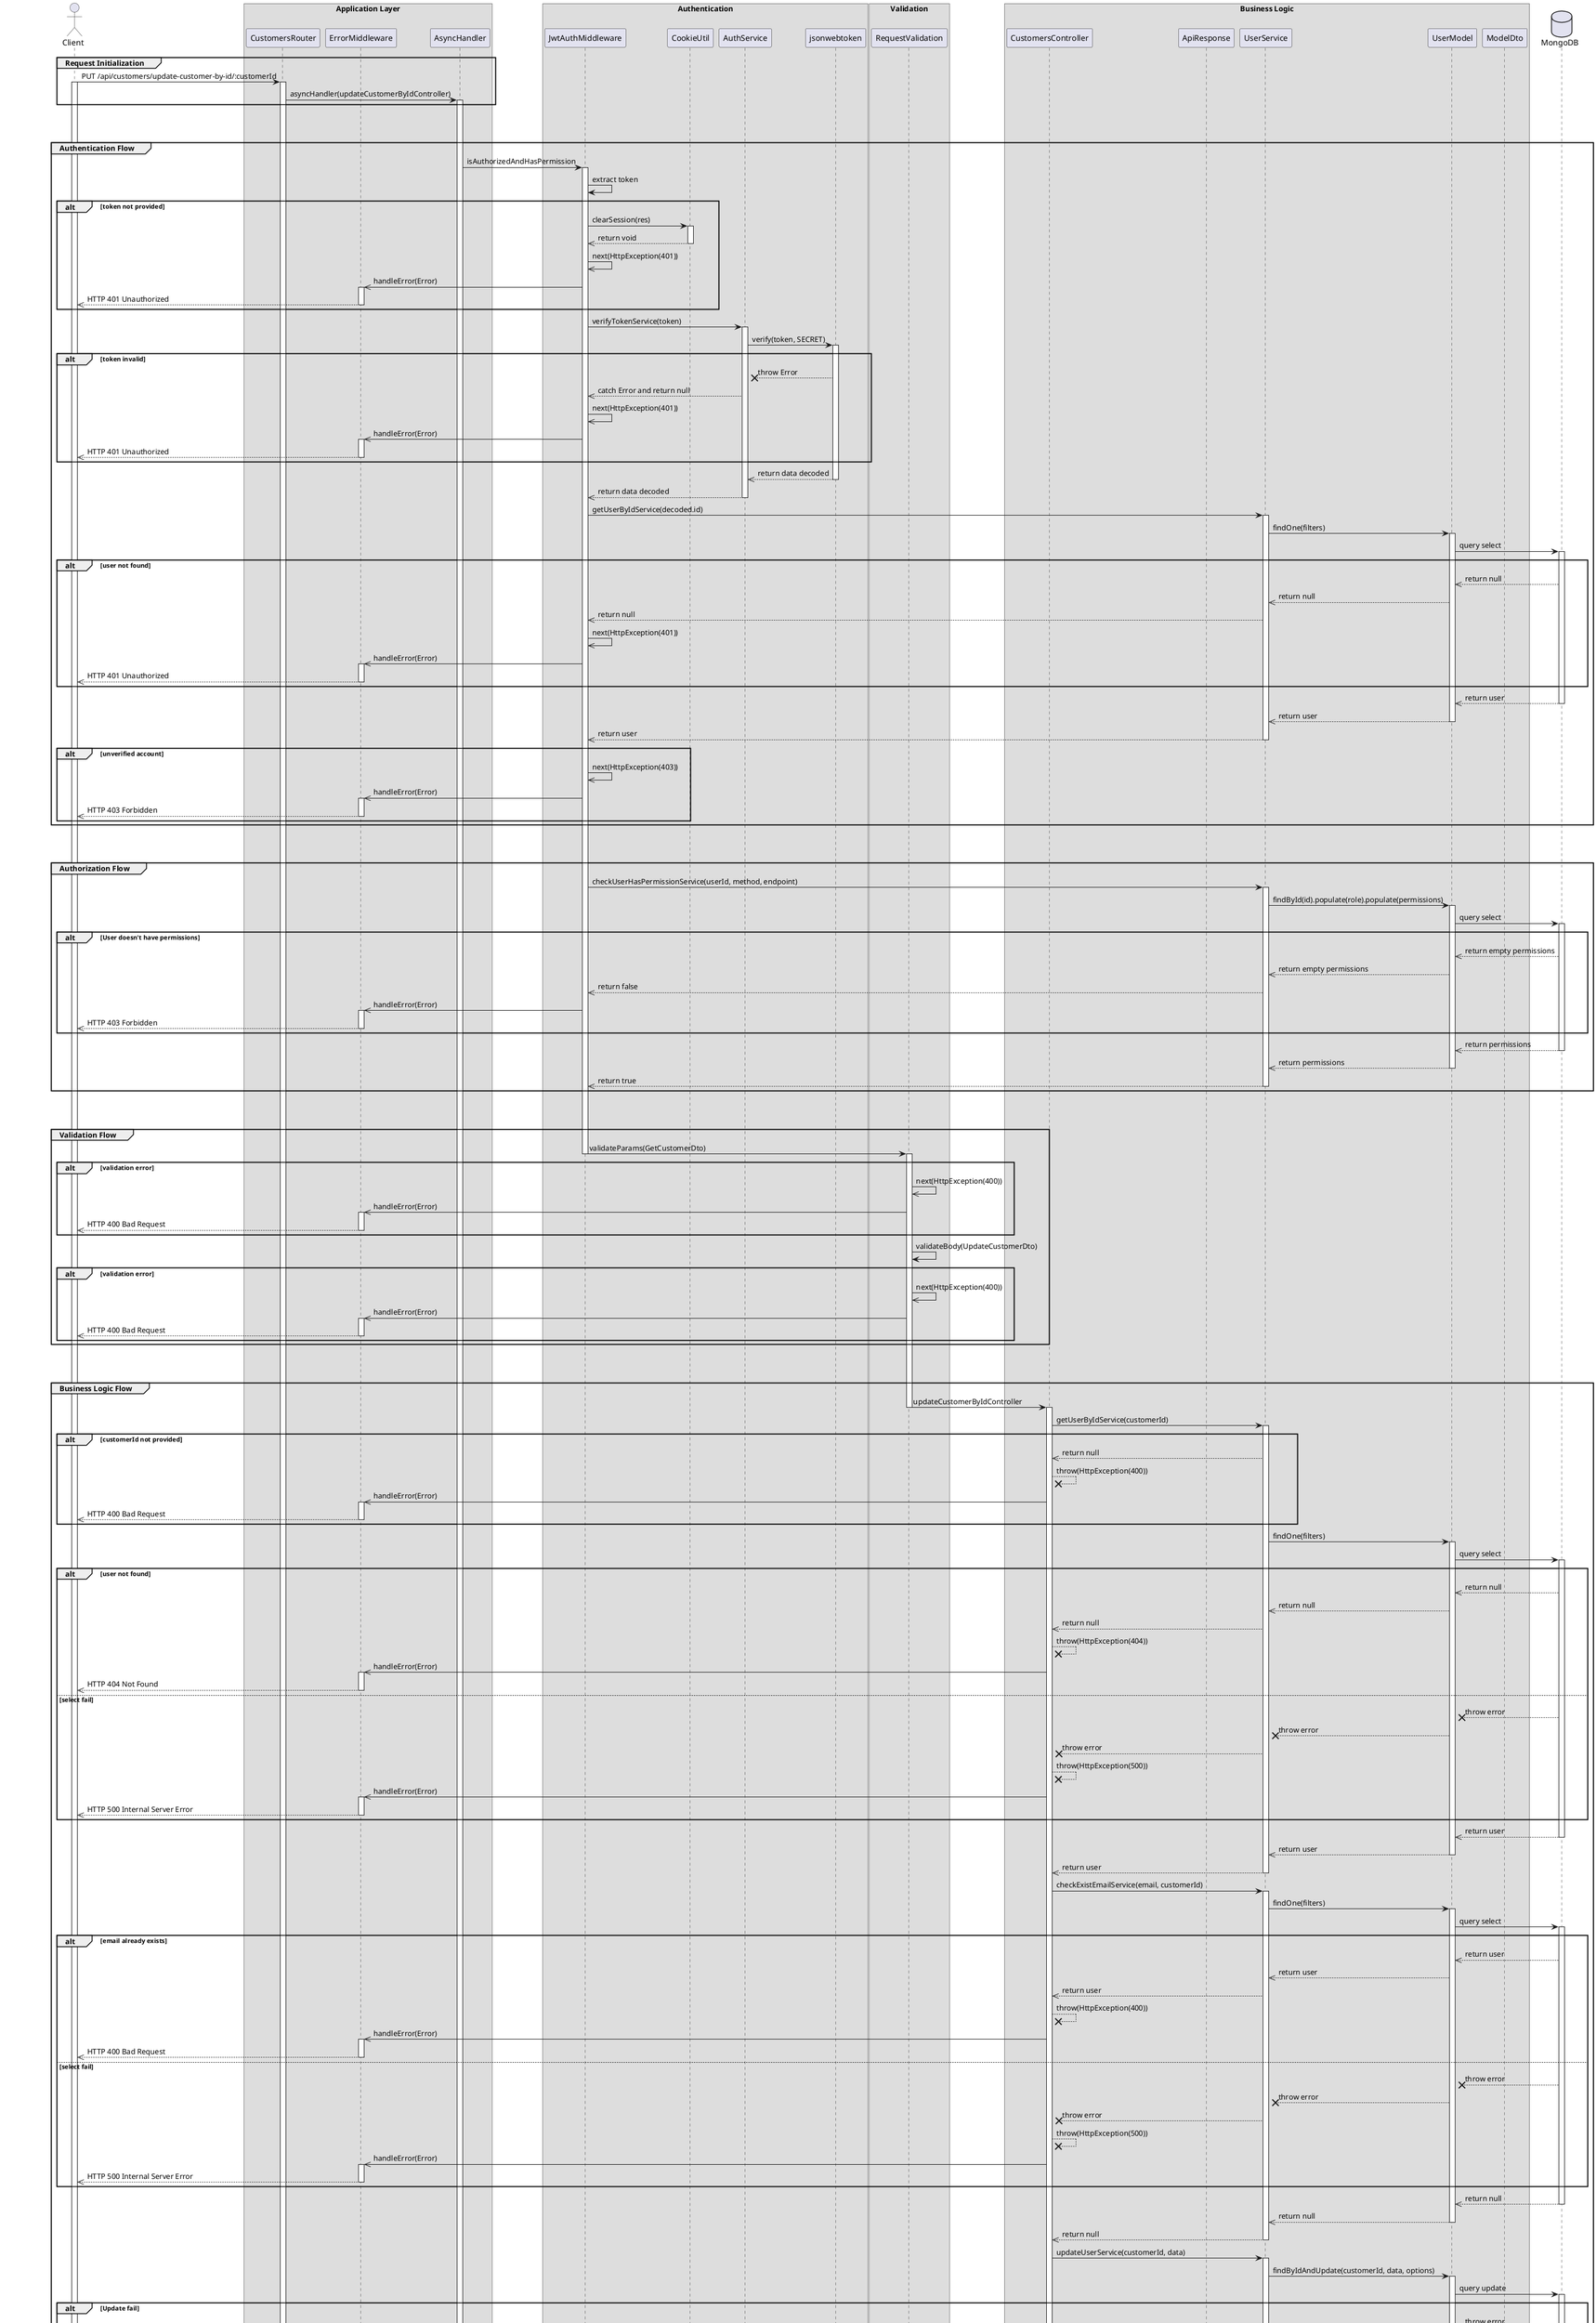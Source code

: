 @startuml Update Customer

actor Client

box "Application Layer"
participant CustomersRouter 
participant ErrorMiddleware 
participant AsyncHandler 
end box

box "Authentication"
participant JwtAuthMiddleware 
participant CookieUtil
participant AuthService
participant jsonwebtoken
end box


box "Validation"
participant RequestValidation
end box

box "Business Logic"
participant CustomersController
participant ApiResponse
participant UserService 
participant UserModel
participant ModelDto
end box

database MongoDB

' Step 1
group Request Initialization
    Client -> CustomersRouter: PUT /api/customers/update-customer-by-id/:customerId
    activate Client
    activate CustomersRouter
    CustomersRouter -> AsyncHandler: asyncHandler(updateCustomerByIdController)
    activate AsyncHandler
end

break
break

' Step 2
group Authentication Flow
    AsyncHandler -> JwtAuthMiddleware: isAuthorizedAndHasPermission
    activate JwtAuthMiddleware

    JwtAuthMiddleware -> JwtAuthMiddleware: extract token
    alt token not provided
        JwtAuthMiddleware -> CookieUtil: clearSession(res)
        activate CookieUtil
        CookieUtil -->> JwtAuthMiddleware: return void
        deactivate CookieUtil
        JwtAuthMiddleware ->> JwtAuthMiddleware: next(HttpException(401))
        JwtAuthMiddleware ->> ErrorMiddleware: handleError(Error)
        activate ErrorMiddleware
        ErrorMiddleware -->> Client: HTTP 401 Unauthorized
        deactivate ErrorMiddleware
    end 

    JwtAuthMiddleware -> AuthService: verifyTokenService(token)
    activate AuthService
    AuthService -> jsonwebtoken: verify(token, SECRET)
    activate jsonwebtoken
    alt token invalid
        jsonwebtoken --x AuthService: throw Error
        AuthService -->> JwtAuthMiddleware: catch Error and return null
        JwtAuthMiddleware ->> JwtAuthMiddleware: next(HttpException(401))
        JwtAuthMiddleware ->> ErrorMiddleware: handleError(Error)
        activate ErrorMiddleware
        ErrorMiddleware -->> Client: HTTP 401 Unauthorized
        deactivate ErrorMiddleware
    end

    jsonwebtoken -->> AuthService: return data decoded
    deactivate jsonwebtoken
    AuthService -->> JwtAuthMiddleware: return data decoded
    deactivate AuthService
    JwtAuthMiddleware -> UserService: getUserByIdService(decoded.id)
    activate UserService
    UserService -> UserModel: findOne(filters)
    activate UserModel
    UserModel -> MongoDB: query select
    activate MongoDB

    alt user not found
        MongoDB -->> UserModel: return null
        UserModel -->> UserService: return null
        UserService -->> JwtAuthMiddleware: return null
        JwtAuthMiddleware ->> JwtAuthMiddleware: next(HttpException(401))
        JwtAuthMiddleware ->> ErrorMiddleware: handleError(Error)
        activate ErrorMiddleware
        ErrorMiddleware -->> Client: HTTP 401 Unauthorized
        deactivate ErrorMiddleware
    end

    MongoDB -->> UserModel: return user
    deactivate MongoDB
    UserModel -->> UserService: return user
    deactivate UserModel
    UserService -->> JwtAuthMiddleware: return user
    deactivate UserService

    alt unverified account
        JwtAuthMiddleware ->> JwtAuthMiddleware: next(HttpException(403))
        JwtAuthMiddleware ->> ErrorMiddleware: handleError(Error)
        activate ErrorMiddleware
        ErrorMiddleware -->> Client: HTTP 403 Forbidden
        deactivate ErrorMiddleware
    end
end

break
break

' Step 3
group Authorization Flow
    JwtAuthMiddleware -> UserService: checkUserHasPermissionService(userId, method, endpoint)
    activate UserService
    UserService -> UserModel: findById(id).populate(role).populate(permissions)
    activate UserModel
    UserModel -> MongoDB: query select
    activate MongoDB

    alt User doesn't have permissions 
        MongoDB -->> UserModel: return empty permissions
        UserModel -->> UserService: return empty permissions
        UserService -->> JwtAuthMiddleware: return false
        JwtAuthMiddleware ->> ErrorMiddleware: handleError(Error)
        activate ErrorMiddleware
        ErrorMiddleware -->> Client: HTTP 403 Forbidden
        deactivate ErrorMiddleware
    end

    MongoDB -->> UserModel: return permissions
    deactivate MongoDB
    UserModel -->> UserService: return permissions
    deactivate UserModel
    UserService -->> JwtAuthMiddleware: return true
    deactivate UserService
end

break
break

' Step 4
group Validation Flow
    JwtAuthMiddleware -> RequestValidation: validateParams(GetCustomerDto)
    deactivate JwtAuthMiddleware
    activate RequestValidation
    alt validation error
        RequestValidation ->> RequestValidation: next(HttpException(400))
        RequestValidation ->> ErrorMiddleware: handleError(Error)
        activate ErrorMiddleware
        ErrorMiddleware -->> Client: HTTP 400 Bad Request
        deactivate ErrorMiddleware
    end
    
    RequestValidation -> RequestValidation: validateBody(UpdateCustomerDto)
    
    alt validation error
        RequestValidation ->> RequestValidation: next(HttpException(400))
        RequestValidation ->> ErrorMiddleware: handleError(Error)
        activate ErrorMiddleware
        ErrorMiddleware -->> Client: HTTP 400 Bad Request
        deactivate ErrorMiddleware
    end
end

break
break

' Step 5
group Business Logic Flow
    RequestValidation -> CustomersController: updateCustomerByIdController
    deactivate RequestValidation
    activate CustomersController
    CustomersController -> UserService: getUserByIdService(customerId)
    activate UserService
    
    alt customerId not provided
        UserService -->> CustomersController: return null
        CustomersController --x CustomersController: throw(HttpException(400))
        CustomersController ->> ErrorMiddleware: handleError(Error)
        activate ErrorMiddleware
        ErrorMiddleware -->> Client: HTTP 400 Bad Request
        deactivate ErrorMiddleware
    end

    UserService -> UserModel: findOne(filters)
    activate UserModel
    UserModel -> MongoDB: query select
    activate MongoDB

    alt user not found
        MongoDB -->> UserModel: return null
        UserModel -->> UserService: return null
        UserService -->> CustomersController: return null
        CustomersController --x CustomersController: throw(HttpException(404))
        CustomersController ->> ErrorMiddleware: handleError(Error)
        activate ErrorMiddleware
        ErrorMiddleware -->> Client: HTTP 404 Not Found
        deactivate ErrorMiddleware

        else select fail
        MongoDB --x UserModel: throw error
        UserModel --x UserService: throw error
        UserService --x CustomersController: throw error
        CustomersController --x CustomersController: throw(HttpException(500))
        CustomersController ->> ErrorMiddleware: handleError(Error)
        activate ErrorMiddleware
        ErrorMiddleware -->> Client: HTTP 500 Internal Server Error
        deactivate ErrorMiddleware
    end

    MongoDB -->> UserModel: return user
    deactivate MongoDB
    UserModel -->> UserService: return user
    deactivate UserModel
    UserService -->> CustomersController: return user
    deactivate UserService
    CustomersController -> UserService: checkExistEmailService(email, customerId)
    activate UserService
    UserService -> UserModel: findOne(filters)
    activate UserModel
    UserModel -> MongoDB: query select
    activate MongoDB

    alt email already exists
        MongoDB -->> UserModel: return user
        UserModel -->> UserService: return user
        UserService -->> CustomersController: return user
        CustomersController --x CustomersController: throw(HttpException(400))
        CustomersController ->> ErrorMiddleware: handleError(Error)
        activate ErrorMiddleware
        ErrorMiddleware -->> Client: HTTP 400 Bad Request
        deactivate ErrorMiddleware

        else select fail
        MongoDB --x UserModel: throw error
        UserModel --x UserService: throw error
        UserService --x CustomersController: throw error
        CustomersController --x CustomersController: throw(HttpException(500))
        CustomersController ->> ErrorMiddleware: handleError(Error)
        activate ErrorMiddleware
        ErrorMiddleware -->> Client: HTTP 500 Internal Server Error
        deactivate ErrorMiddleware
    end

    MongoDB -->> UserModel: return null
    deactivate MongoDB
    UserModel -->> UserService: return null
    deactivate UserModel
    UserService -->> CustomersController: return null
    deactivate UserService

    CustomersController -> UserService: updateUserService(customerId, data)
    activate UserService
    UserService -> UserModel: findByIdAndUpdate(customerId, data, options)
    activate UserModel
    UserModel -> MongoDB: query update
    activate MongoDB

    alt Update fail
        MongoDB --x UserModel: throw error
        UserModel --x UserService: throw error
        UserService --x CustomersController: throw error
        CustomersController --x CustomersController: throw(HttpException(500))
        CustomersController ->> ErrorMiddleware: handleError(Error)
        activate ErrorMiddleware
        ErrorMiddleware -->> Client: HTTP 500 Internal Server Error
        deactivate ErrorMiddleware

    end
    MongoDB -->> UserModel: return user
    deactivate MongoDB
    UserModel -->> UserService: return user
    deactivate UserModel
    UserService -->> CustomersController: return user
    deactivate UserService

    
end
break 
break

group Transform data response
    CustomersController -> ModelDto: new(CustomerDto, customer)
    activate ModelDto
    ModelDto -->> CustomersController: return CustomerDto instance
    deactivate ModelDto

    CustomersController -> ApiResponse: success(CustomerDto, success message)
    activate ApiResponse
    ApiResponse -->> CustomersController: return ApiResponse instance
    deactivate ApiResponse 
end
CustomersController -->> AsyncHandler: return ApiResponse instance
deactivate CustomersController
AsyncHandler --> Client: HTTP 200 Success
deactivate AsyncHandler
deactivate CustomersRouter


@enduml